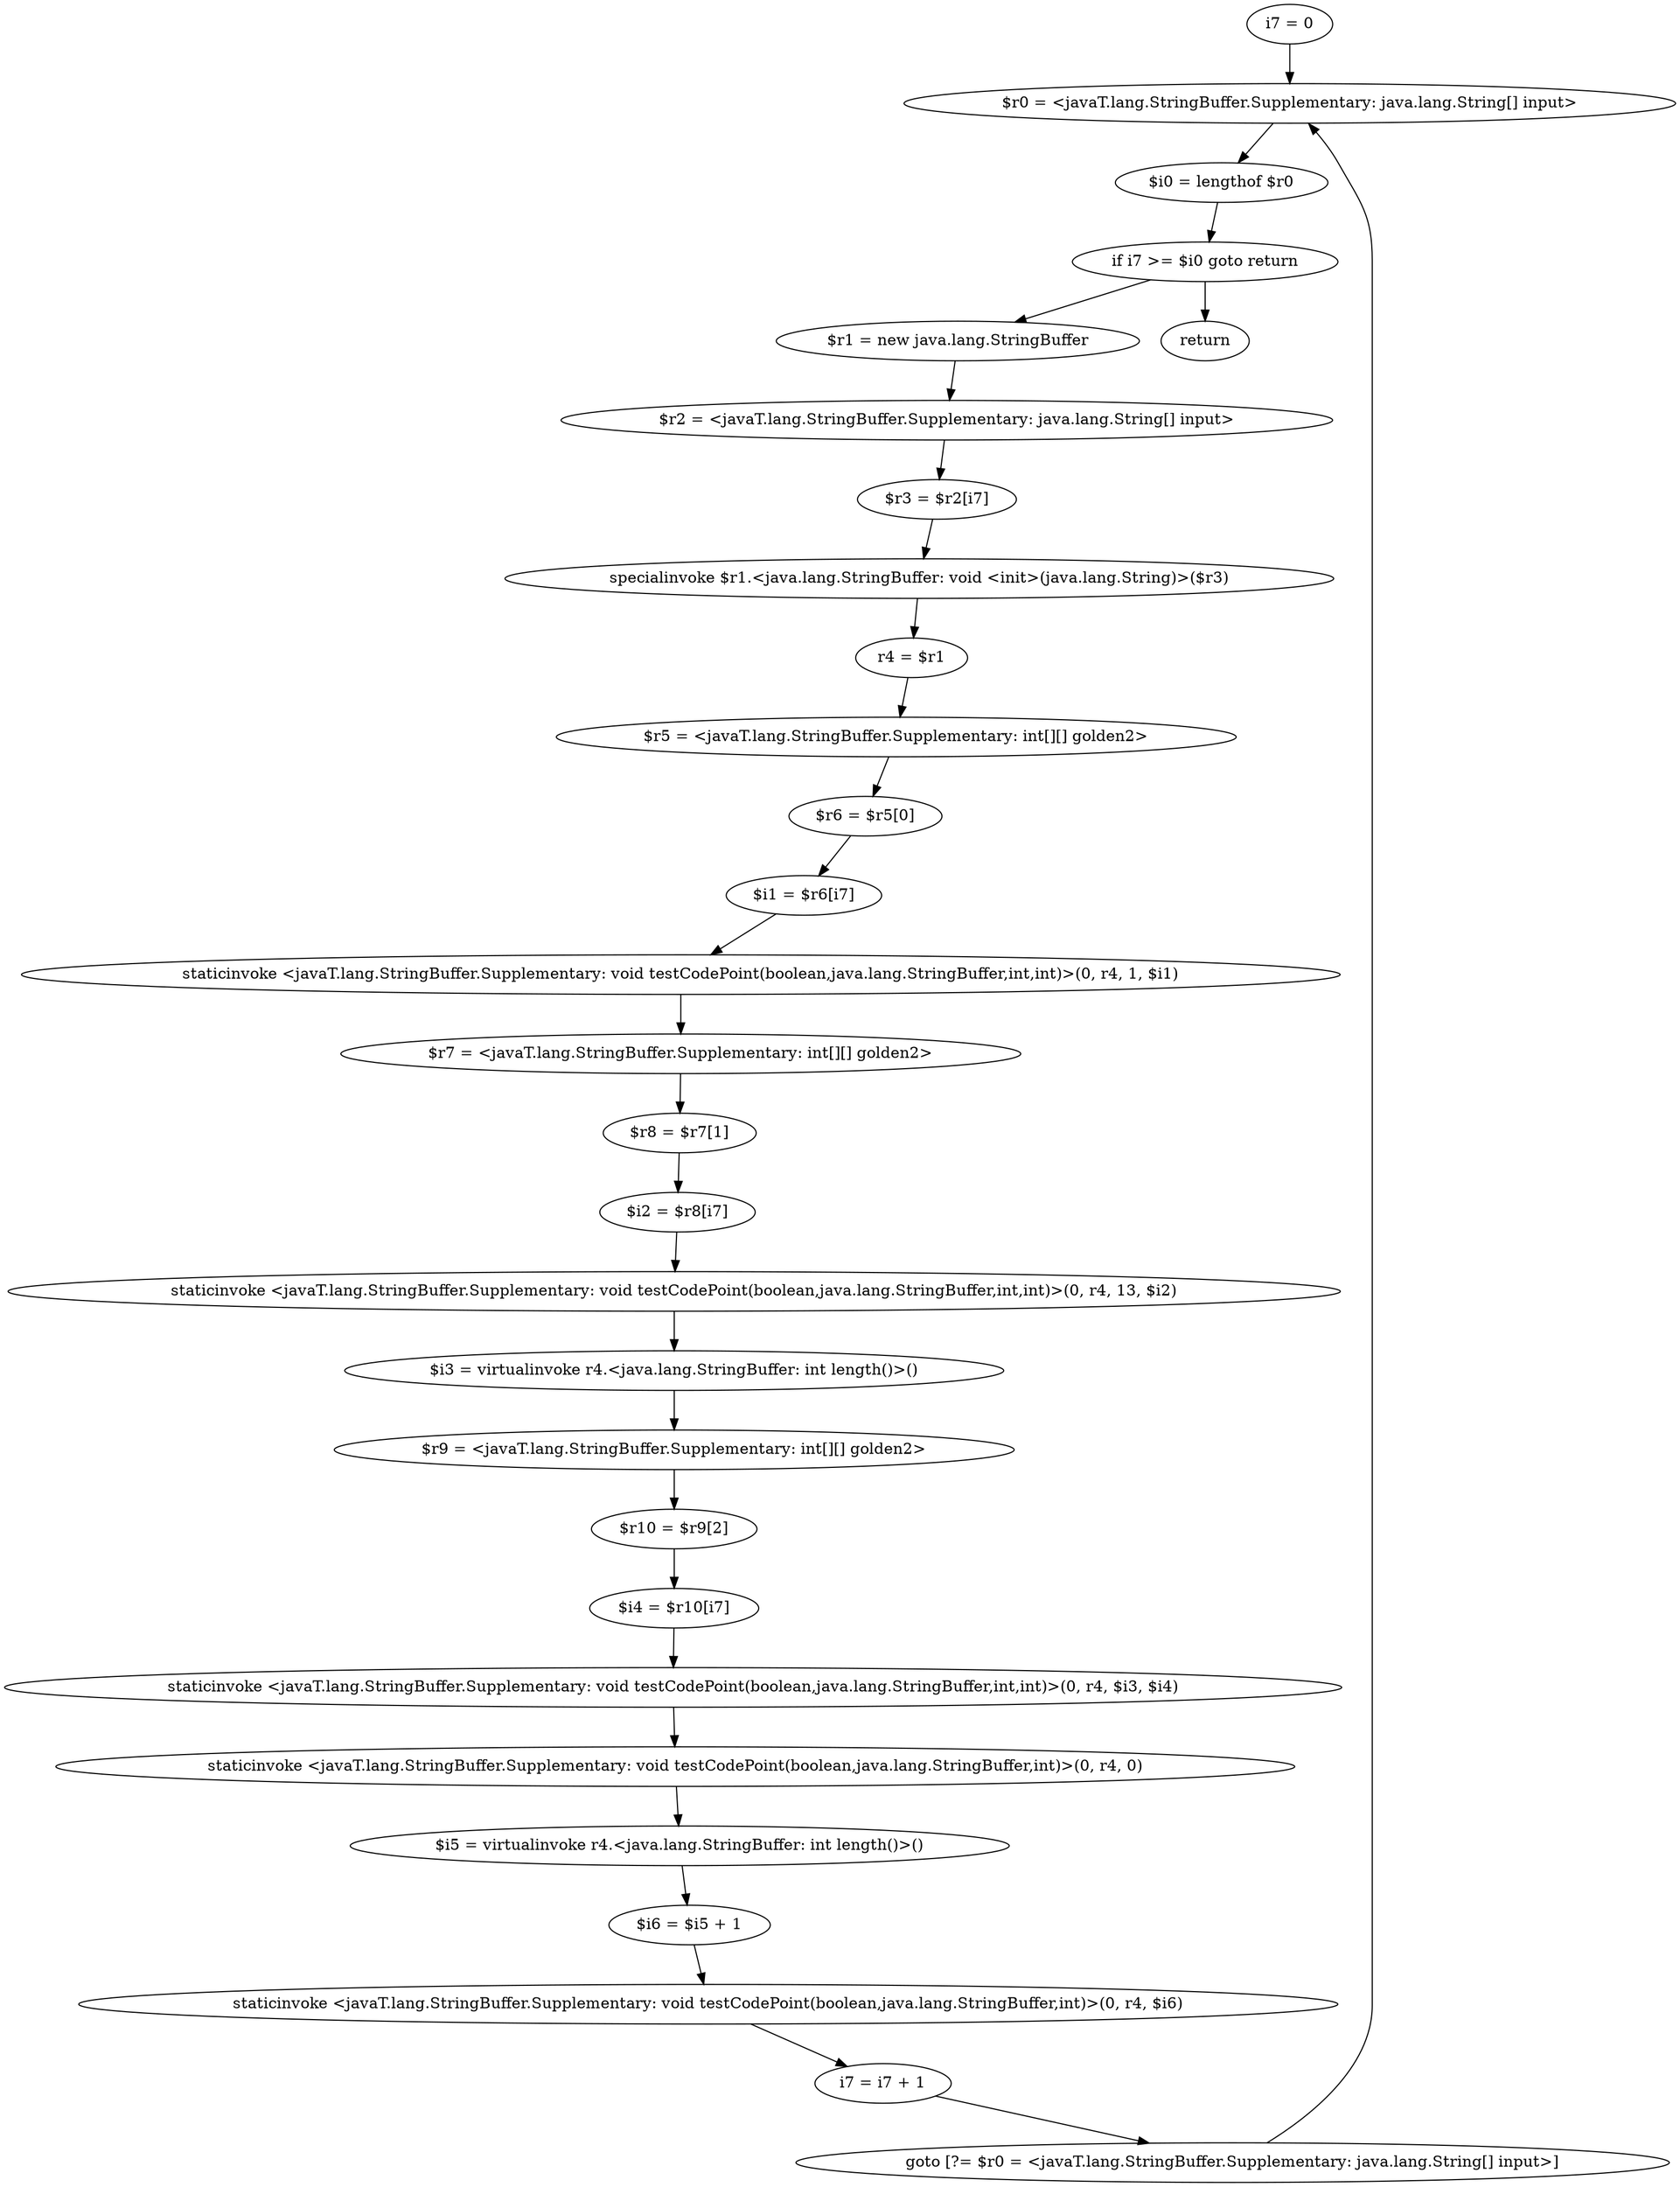 digraph "unitGraph" {
    "i7 = 0"
    "$r0 = <javaT.lang.StringBuffer.Supplementary: java.lang.String[] input>"
    "$i0 = lengthof $r0"
    "if i7 >= $i0 goto return"
    "$r1 = new java.lang.StringBuffer"
    "$r2 = <javaT.lang.StringBuffer.Supplementary: java.lang.String[] input>"
    "$r3 = $r2[i7]"
    "specialinvoke $r1.<java.lang.StringBuffer: void <init>(java.lang.String)>($r3)"
    "r4 = $r1"
    "$r5 = <javaT.lang.StringBuffer.Supplementary: int[][] golden2>"
    "$r6 = $r5[0]"
    "$i1 = $r6[i7]"
    "staticinvoke <javaT.lang.StringBuffer.Supplementary: void testCodePoint(boolean,java.lang.StringBuffer,int,int)>(0, r4, 1, $i1)"
    "$r7 = <javaT.lang.StringBuffer.Supplementary: int[][] golden2>"
    "$r8 = $r7[1]"
    "$i2 = $r8[i7]"
    "staticinvoke <javaT.lang.StringBuffer.Supplementary: void testCodePoint(boolean,java.lang.StringBuffer,int,int)>(0, r4, 13, $i2)"
    "$i3 = virtualinvoke r4.<java.lang.StringBuffer: int length()>()"
    "$r9 = <javaT.lang.StringBuffer.Supplementary: int[][] golden2>"
    "$r10 = $r9[2]"
    "$i4 = $r10[i7]"
    "staticinvoke <javaT.lang.StringBuffer.Supplementary: void testCodePoint(boolean,java.lang.StringBuffer,int,int)>(0, r4, $i3, $i4)"
    "staticinvoke <javaT.lang.StringBuffer.Supplementary: void testCodePoint(boolean,java.lang.StringBuffer,int)>(0, r4, 0)"
    "$i5 = virtualinvoke r4.<java.lang.StringBuffer: int length()>()"
    "$i6 = $i5 + 1"
    "staticinvoke <javaT.lang.StringBuffer.Supplementary: void testCodePoint(boolean,java.lang.StringBuffer,int)>(0, r4, $i6)"
    "i7 = i7 + 1"
    "goto [?= $r0 = <javaT.lang.StringBuffer.Supplementary: java.lang.String[] input>]"
    "return"
    "i7 = 0"->"$r0 = <javaT.lang.StringBuffer.Supplementary: java.lang.String[] input>";
    "$r0 = <javaT.lang.StringBuffer.Supplementary: java.lang.String[] input>"->"$i0 = lengthof $r0";
    "$i0 = lengthof $r0"->"if i7 >= $i0 goto return";
    "if i7 >= $i0 goto return"->"$r1 = new java.lang.StringBuffer";
    "if i7 >= $i0 goto return"->"return";
    "$r1 = new java.lang.StringBuffer"->"$r2 = <javaT.lang.StringBuffer.Supplementary: java.lang.String[] input>";
    "$r2 = <javaT.lang.StringBuffer.Supplementary: java.lang.String[] input>"->"$r3 = $r2[i7]";
    "$r3 = $r2[i7]"->"specialinvoke $r1.<java.lang.StringBuffer: void <init>(java.lang.String)>($r3)";
    "specialinvoke $r1.<java.lang.StringBuffer: void <init>(java.lang.String)>($r3)"->"r4 = $r1";
    "r4 = $r1"->"$r5 = <javaT.lang.StringBuffer.Supplementary: int[][] golden2>";
    "$r5 = <javaT.lang.StringBuffer.Supplementary: int[][] golden2>"->"$r6 = $r5[0]";
    "$r6 = $r5[0]"->"$i1 = $r6[i7]";
    "$i1 = $r6[i7]"->"staticinvoke <javaT.lang.StringBuffer.Supplementary: void testCodePoint(boolean,java.lang.StringBuffer,int,int)>(0, r4, 1, $i1)";
    "staticinvoke <javaT.lang.StringBuffer.Supplementary: void testCodePoint(boolean,java.lang.StringBuffer,int,int)>(0, r4, 1, $i1)"->"$r7 = <javaT.lang.StringBuffer.Supplementary: int[][] golden2>";
    "$r7 = <javaT.lang.StringBuffer.Supplementary: int[][] golden2>"->"$r8 = $r7[1]";
    "$r8 = $r7[1]"->"$i2 = $r8[i7]";
    "$i2 = $r8[i7]"->"staticinvoke <javaT.lang.StringBuffer.Supplementary: void testCodePoint(boolean,java.lang.StringBuffer,int,int)>(0, r4, 13, $i2)";
    "staticinvoke <javaT.lang.StringBuffer.Supplementary: void testCodePoint(boolean,java.lang.StringBuffer,int,int)>(0, r4, 13, $i2)"->"$i3 = virtualinvoke r4.<java.lang.StringBuffer: int length()>()";
    "$i3 = virtualinvoke r4.<java.lang.StringBuffer: int length()>()"->"$r9 = <javaT.lang.StringBuffer.Supplementary: int[][] golden2>";
    "$r9 = <javaT.lang.StringBuffer.Supplementary: int[][] golden2>"->"$r10 = $r9[2]";
    "$r10 = $r9[2]"->"$i4 = $r10[i7]";
    "$i4 = $r10[i7]"->"staticinvoke <javaT.lang.StringBuffer.Supplementary: void testCodePoint(boolean,java.lang.StringBuffer,int,int)>(0, r4, $i3, $i4)";
    "staticinvoke <javaT.lang.StringBuffer.Supplementary: void testCodePoint(boolean,java.lang.StringBuffer,int,int)>(0, r4, $i3, $i4)"->"staticinvoke <javaT.lang.StringBuffer.Supplementary: void testCodePoint(boolean,java.lang.StringBuffer,int)>(0, r4, 0)";
    "staticinvoke <javaT.lang.StringBuffer.Supplementary: void testCodePoint(boolean,java.lang.StringBuffer,int)>(0, r4, 0)"->"$i5 = virtualinvoke r4.<java.lang.StringBuffer: int length()>()";
    "$i5 = virtualinvoke r4.<java.lang.StringBuffer: int length()>()"->"$i6 = $i5 + 1";
    "$i6 = $i5 + 1"->"staticinvoke <javaT.lang.StringBuffer.Supplementary: void testCodePoint(boolean,java.lang.StringBuffer,int)>(0, r4, $i6)";
    "staticinvoke <javaT.lang.StringBuffer.Supplementary: void testCodePoint(boolean,java.lang.StringBuffer,int)>(0, r4, $i6)"->"i7 = i7 + 1";
    "i7 = i7 + 1"->"goto [?= $r0 = <javaT.lang.StringBuffer.Supplementary: java.lang.String[] input>]";
    "goto [?= $r0 = <javaT.lang.StringBuffer.Supplementary: java.lang.String[] input>]"->"$r0 = <javaT.lang.StringBuffer.Supplementary: java.lang.String[] input>";
}

